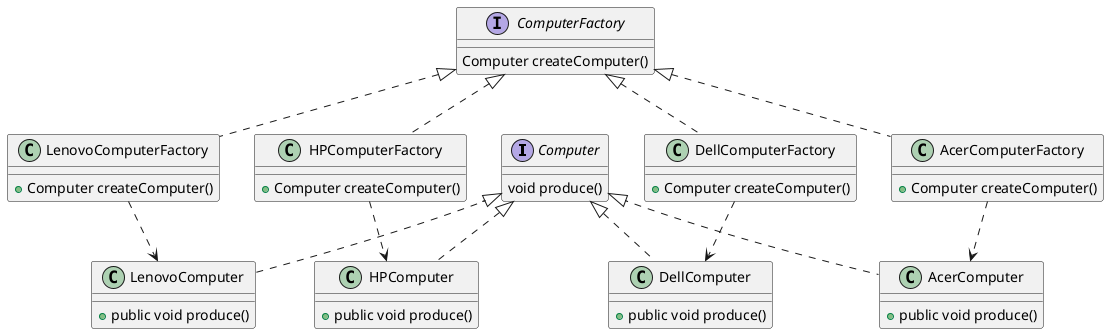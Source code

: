 @startuml
interface Computer{
    void produce()
}

interface ComputerFactory{
    Computer createComputer()
}

class HPComputer implements Computer{
    + public void produce()
}

class DellComputer implements Computer{
    + public void produce()
}

class AcerComputer implements Computer{
    + public void produce()
}

class LenovoComputer implements Computer{
    + public void produce()
}



class HPComputerFactory implements ComputerFactory{
    + Computer createComputer()
}
class DellComputerFactory implements ComputerFactory{
    + Computer createComputer()
}
class AcerComputerFactory implements ComputerFactory{
    + Computer createComputer()
}
class LenovoComputerFactory implements ComputerFactory{
    + Computer createComputer()
}

HPComputerFactory ..> HPComputer
DellComputerFactory ..>DellComputer
AcerComputerFactory..>AcerComputer
LenovoComputerFactory..>LenovoComputer
@enduml